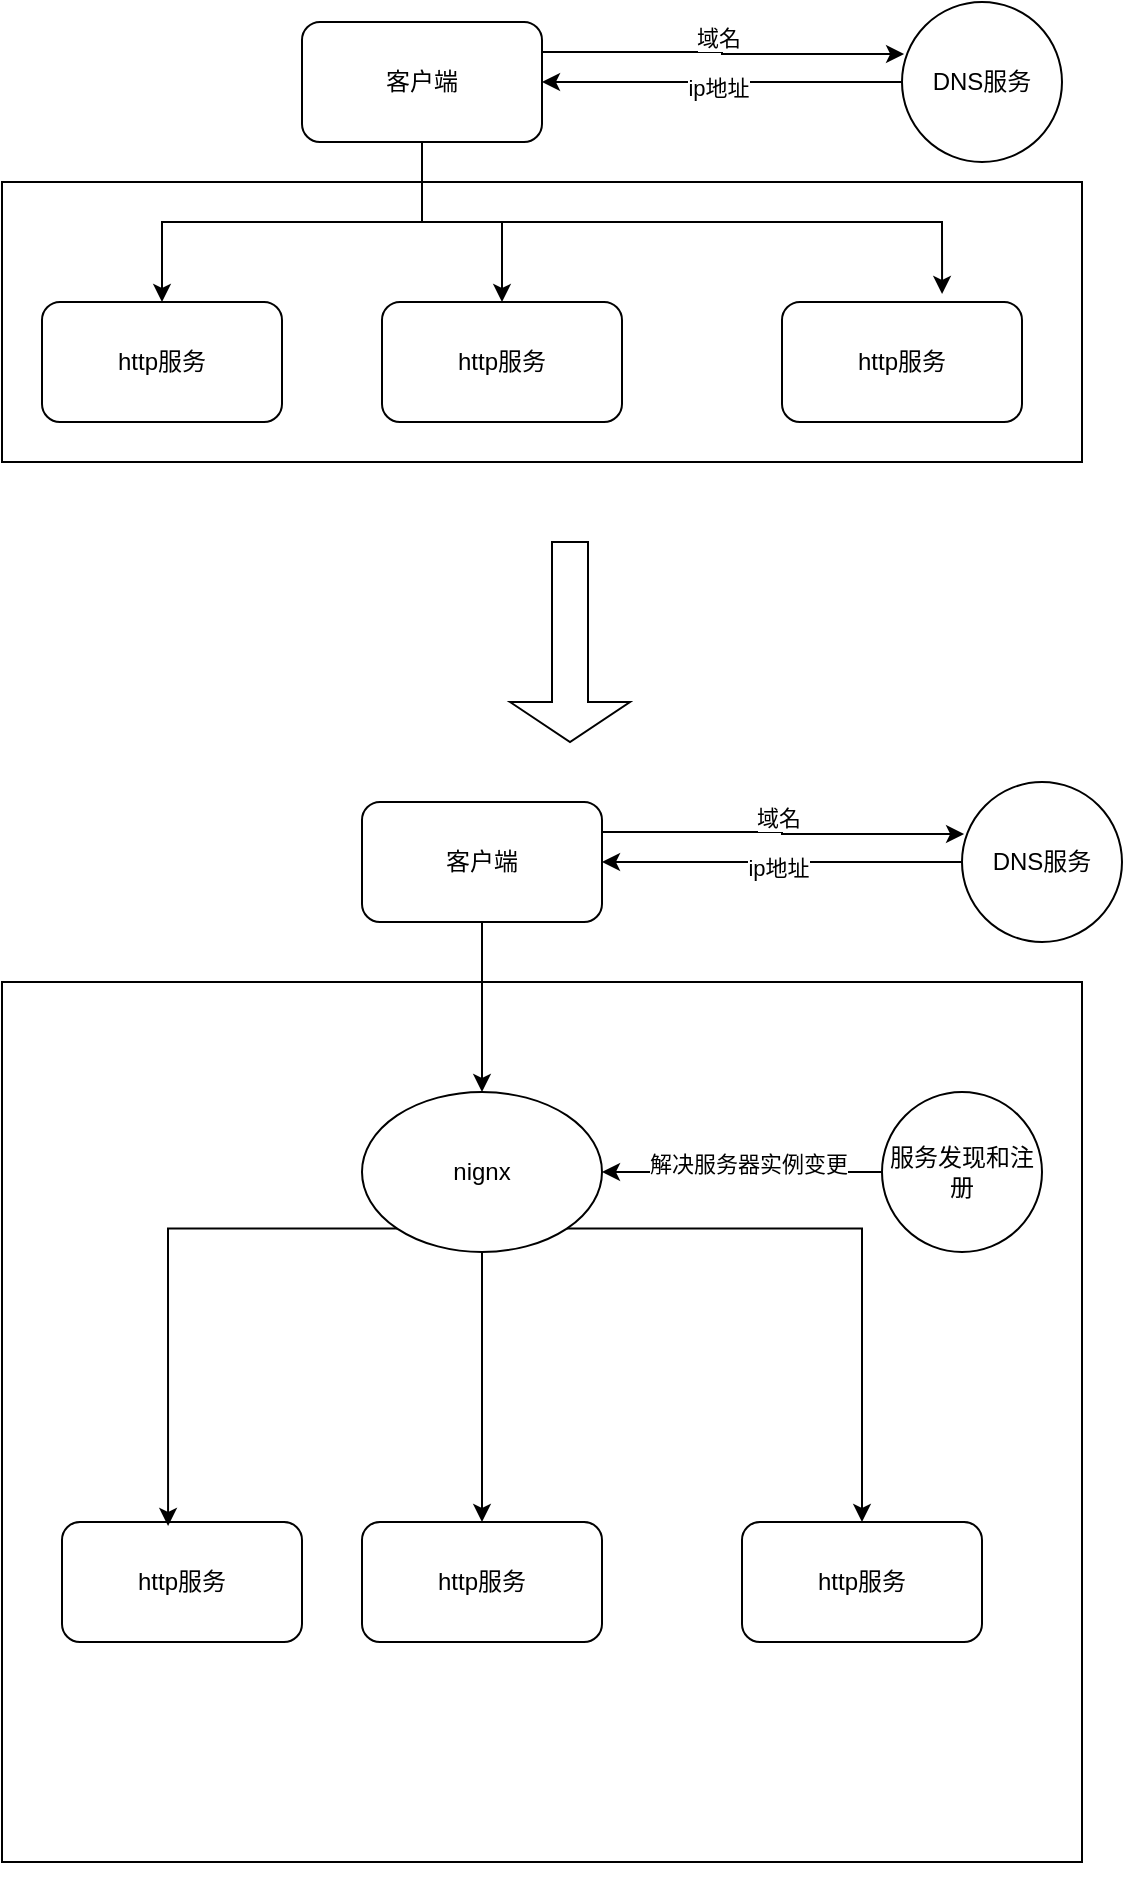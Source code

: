 <mxfile version="26.2.14">
  <diagram name="第 1 页" id="b7EzFCHtvw0tAJPuuEse">
    <mxGraphModel dx="1665" dy="743" grid="1" gridSize="10" guides="1" tooltips="1" connect="1" arrows="1" fold="1" page="1" pageScale="1" pageWidth="827" pageHeight="1169" math="0" shadow="0">
      <root>
        <mxCell id="0" />
        <mxCell id="1" parent="0" />
        <mxCell id="Q7_bOzMSXI59BR7U50IU-14" value="" style="rounded=0;whiteSpace=wrap;html=1;" vertex="1" parent="1">
          <mxGeometry x="130" y="130" width="540" height="140" as="geometry" />
        </mxCell>
        <mxCell id="Q7_bOzMSXI59BR7U50IU-10" style="edgeStyle=orthogonalEdgeStyle;rounded=0;orthogonalLoop=1;jettySize=auto;html=1;exitX=0.5;exitY=1;exitDx=0;exitDy=0;entryX=0.5;entryY=0;entryDx=0;entryDy=0;" edge="1" parent="1" source="Q7_bOzMSXI59BR7U50IU-1" target="Q7_bOzMSXI59BR7U50IU-7">
          <mxGeometry relative="1" as="geometry" />
        </mxCell>
        <mxCell id="Q7_bOzMSXI59BR7U50IU-11" style="edgeStyle=orthogonalEdgeStyle;rounded=0;orthogonalLoop=1;jettySize=auto;html=1;exitX=0.5;exitY=1;exitDx=0;exitDy=0;entryX=0.5;entryY=0;entryDx=0;entryDy=0;" edge="1" parent="1" source="Q7_bOzMSXI59BR7U50IU-1" target="Q7_bOzMSXI59BR7U50IU-8">
          <mxGeometry relative="1" as="geometry" />
        </mxCell>
        <mxCell id="Q7_bOzMSXI59BR7U50IU-1" value="客户端" style="rounded=1;whiteSpace=wrap;html=1;" vertex="1" parent="1">
          <mxGeometry x="280" y="50" width="120" height="60" as="geometry" />
        </mxCell>
        <mxCell id="Q7_bOzMSXI59BR7U50IU-5" style="edgeStyle=orthogonalEdgeStyle;rounded=0;orthogonalLoop=1;jettySize=auto;html=1;exitX=0;exitY=0.5;exitDx=0;exitDy=0;entryX=1;entryY=0.5;entryDx=0;entryDy=0;" edge="1" parent="1" source="Q7_bOzMSXI59BR7U50IU-2" target="Q7_bOzMSXI59BR7U50IU-1">
          <mxGeometry relative="1" as="geometry" />
        </mxCell>
        <mxCell id="Q7_bOzMSXI59BR7U50IU-6" value="ip地址" style="edgeLabel;html=1;align=center;verticalAlign=middle;resizable=0;points=[];" vertex="1" connectable="0" parent="Q7_bOzMSXI59BR7U50IU-5">
          <mxGeometry x="0.022" y="3" relative="1" as="geometry">
            <mxPoint as="offset" />
          </mxGeometry>
        </mxCell>
        <mxCell id="Q7_bOzMSXI59BR7U50IU-2" value="DNS服务" style="ellipse;whiteSpace=wrap;html=1;aspect=fixed;" vertex="1" parent="1">
          <mxGeometry x="580" y="40" width="80" height="80" as="geometry" />
        </mxCell>
        <mxCell id="Q7_bOzMSXI59BR7U50IU-3" style="edgeStyle=orthogonalEdgeStyle;rounded=0;orthogonalLoop=1;jettySize=auto;html=1;exitX=1;exitY=0.25;exitDx=0;exitDy=0;entryX=0.013;entryY=0.325;entryDx=0;entryDy=0;entryPerimeter=0;" edge="1" parent="1" source="Q7_bOzMSXI59BR7U50IU-1" target="Q7_bOzMSXI59BR7U50IU-2">
          <mxGeometry relative="1" as="geometry" />
        </mxCell>
        <mxCell id="Q7_bOzMSXI59BR7U50IU-4" value="域名" style="edgeLabel;html=1;align=center;verticalAlign=middle;resizable=0;points=[];" vertex="1" connectable="0" parent="Q7_bOzMSXI59BR7U50IU-3">
          <mxGeometry x="-0.033" y="7" relative="1" as="geometry">
            <mxPoint as="offset" />
          </mxGeometry>
        </mxCell>
        <mxCell id="Q7_bOzMSXI59BR7U50IU-7" value="http服务" style="rounded=1;whiteSpace=wrap;html=1;" vertex="1" parent="1">
          <mxGeometry x="150" y="190" width="120" height="60" as="geometry" />
        </mxCell>
        <mxCell id="Q7_bOzMSXI59BR7U50IU-8" value="http服务" style="rounded=1;whiteSpace=wrap;html=1;" vertex="1" parent="1">
          <mxGeometry x="320" y="190" width="120" height="60" as="geometry" />
        </mxCell>
        <mxCell id="Q7_bOzMSXI59BR7U50IU-9" value="http服务" style="rounded=1;whiteSpace=wrap;html=1;" vertex="1" parent="1">
          <mxGeometry x="520" y="190" width="120" height="60" as="geometry" />
        </mxCell>
        <mxCell id="Q7_bOzMSXI59BR7U50IU-12" style="edgeStyle=orthogonalEdgeStyle;rounded=0;orthogonalLoop=1;jettySize=auto;html=1;exitX=0.5;exitY=1;exitDx=0;exitDy=0;entryX=0.667;entryY=-0.067;entryDx=0;entryDy=0;entryPerimeter=0;" edge="1" parent="1" source="Q7_bOzMSXI59BR7U50IU-1" target="Q7_bOzMSXI59BR7U50IU-9">
          <mxGeometry relative="1" as="geometry" />
        </mxCell>
        <mxCell id="Q7_bOzMSXI59BR7U50IU-16" style="edgeStyle=orthogonalEdgeStyle;rounded=0;orthogonalLoop=1;jettySize=auto;html=1;exitX=0.5;exitY=1;exitDx=0;exitDy=0;" edge="1" parent="1" source="Q7_bOzMSXI59BR7U50IU-14" target="Q7_bOzMSXI59BR7U50IU-14">
          <mxGeometry relative="1" as="geometry" />
        </mxCell>
        <mxCell id="Q7_bOzMSXI59BR7U50IU-17" value="" style="shape=singleArrow;direction=south;whiteSpace=wrap;html=1;" vertex="1" parent="1">
          <mxGeometry x="384" y="310" width="60" height="100" as="geometry" />
        </mxCell>
        <mxCell id="Q7_bOzMSXI59BR7U50IU-18" value="" style="rounded=0;whiteSpace=wrap;html=1;" vertex="1" parent="1">
          <mxGeometry x="130" y="530" width="540" height="440" as="geometry" />
        </mxCell>
        <mxCell id="Q7_bOzMSXI59BR7U50IU-34" style="edgeStyle=orthogonalEdgeStyle;rounded=0;orthogonalLoop=1;jettySize=auto;html=1;exitX=0.5;exitY=1;exitDx=0;exitDy=0;entryX=0.5;entryY=0;entryDx=0;entryDy=0;" edge="1" parent="1" source="Q7_bOzMSXI59BR7U50IU-21" target="Q7_bOzMSXI59BR7U50IU-33">
          <mxGeometry relative="1" as="geometry" />
        </mxCell>
        <mxCell id="Q7_bOzMSXI59BR7U50IU-21" value="客户端" style="rounded=1;whiteSpace=wrap;html=1;" vertex="1" parent="1">
          <mxGeometry x="310" y="440" width="120" height="60" as="geometry" />
        </mxCell>
        <mxCell id="Q7_bOzMSXI59BR7U50IU-22" style="edgeStyle=orthogonalEdgeStyle;rounded=0;orthogonalLoop=1;jettySize=auto;html=1;exitX=0;exitY=0.5;exitDx=0;exitDy=0;entryX=1;entryY=0.5;entryDx=0;entryDy=0;" edge="1" parent="1" source="Q7_bOzMSXI59BR7U50IU-24" target="Q7_bOzMSXI59BR7U50IU-21">
          <mxGeometry relative="1" as="geometry" />
        </mxCell>
        <mxCell id="Q7_bOzMSXI59BR7U50IU-23" value="ip地址" style="edgeLabel;html=1;align=center;verticalAlign=middle;resizable=0;points=[];" vertex="1" connectable="0" parent="Q7_bOzMSXI59BR7U50IU-22">
          <mxGeometry x="0.022" y="3" relative="1" as="geometry">
            <mxPoint as="offset" />
          </mxGeometry>
        </mxCell>
        <mxCell id="Q7_bOzMSXI59BR7U50IU-24" value="DNS服务" style="ellipse;whiteSpace=wrap;html=1;aspect=fixed;" vertex="1" parent="1">
          <mxGeometry x="610" y="430" width="80" height="80" as="geometry" />
        </mxCell>
        <mxCell id="Q7_bOzMSXI59BR7U50IU-25" style="edgeStyle=orthogonalEdgeStyle;rounded=0;orthogonalLoop=1;jettySize=auto;html=1;exitX=1;exitY=0.25;exitDx=0;exitDy=0;entryX=0.013;entryY=0.325;entryDx=0;entryDy=0;entryPerimeter=0;" edge="1" parent="1" source="Q7_bOzMSXI59BR7U50IU-21" target="Q7_bOzMSXI59BR7U50IU-24">
          <mxGeometry relative="1" as="geometry" />
        </mxCell>
        <mxCell id="Q7_bOzMSXI59BR7U50IU-26" value="域名" style="edgeLabel;html=1;align=center;verticalAlign=middle;resizable=0;points=[];" vertex="1" connectable="0" parent="Q7_bOzMSXI59BR7U50IU-25">
          <mxGeometry x="-0.033" y="7" relative="1" as="geometry">
            <mxPoint as="offset" />
          </mxGeometry>
        </mxCell>
        <mxCell id="Q7_bOzMSXI59BR7U50IU-27" value="http服务" style="rounded=1;whiteSpace=wrap;html=1;" vertex="1" parent="1">
          <mxGeometry x="160" y="800" width="120" height="60" as="geometry" />
        </mxCell>
        <mxCell id="Q7_bOzMSXI59BR7U50IU-28" value="http服务" style="rounded=1;whiteSpace=wrap;html=1;" vertex="1" parent="1">
          <mxGeometry x="310" y="800" width="120" height="60" as="geometry" />
        </mxCell>
        <mxCell id="Q7_bOzMSXI59BR7U50IU-29" value="http服务" style="rounded=1;whiteSpace=wrap;html=1;" vertex="1" parent="1">
          <mxGeometry x="500" y="800" width="120" height="60" as="geometry" />
        </mxCell>
        <mxCell id="Q7_bOzMSXI59BR7U50IU-31" style="edgeStyle=orthogonalEdgeStyle;rounded=0;orthogonalLoop=1;jettySize=auto;html=1;exitX=0.5;exitY=1;exitDx=0;exitDy=0;" edge="1" parent="1" source="Q7_bOzMSXI59BR7U50IU-18" target="Q7_bOzMSXI59BR7U50IU-18">
          <mxGeometry relative="1" as="geometry" />
        </mxCell>
        <mxCell id="Q7_bOzMSXI59BR7U50IU-35" style="edgeStyle=orthogonalEdgeStyle;rounded=0;orthogonalLoop=1;jettySize=auto;html=1;exitX=0.5;exitY=1;exitDx=0;exitDy=0;entryX=0.5;entryY=0;entryDx=0;entryDy=0;" edge="1" parent="1" source="Q7_bOzMSXI59BR7U50IU-33" target="Q7_bOzMSXI59BR7U50IU-28">
          <mxGeometry relative="1" as="geometry" />
        </mxCell>
        <mxCell id="Q7_bOzMSXI59BR7U50IU-39" style="edgeStyle=orthogonalEdgeStyle;rounded=0;orthogonalLoop=1;jettySize=auto;html=1;exitX=1;exitY=1;exitDx=0;exitDy=0;" edge="1" parent="1" source="Q7_bOzMSXI59BR7U50IU-33" target="Q7_bOzMSXI59BR7U50IU-29">
          <mxGeometry relative="1" as="geometry" />
        </mxCell>
        <mxCell id="Q7_bOzMSXI59BR7U50IU-33" value="nignx" style="ellipse;whiteSpace=wrap;html=1;" vertex="1" parent="1">
          <mxGeometry x="310" y="585" width="120" height="80" as="geometry" />
        </mxCell>
        <mxCell id="Q7_bOzMSXI59BR7U50IU-38" style="edgeStyle=orthogonalEdgeStyle;rounded=0;orthogonalLoop=1;jettySize=auto;html=1;exitX=0;exitY=1;exitDx=0;exitDy=0;entryX=0.442;entryY=0.033;entryDx=0;entryDy=0;entryPerimeter=0;" edge="1" parent="1" source="Q7_bOzMSXI59BR7U50IU-33" target="Q7_bOzMSXI59BR7U50IU-27">
          <mxGeometry relative="1" as="geometry" />
        </mxCell>
        <mxCell id="Q7_bOzMSXI59BR7U50IU-41" style="edgeStyle=orthogonalEdgeStyle;rounded=0;orthogonalLoop=1;jettySize=auto;html=1;exitX=0;exitY=0.5;exitDx=0;exitDy=0;entryX=1;entryY=0.5;entryDx=0;entryDy=0;" edge="1" parent="1" source="Q7_bOzMSXI59BR7U50IU-40" target="Q7_bOzMSXI59BR7U50IU-33">
          <mxGeometry relative="1" as="geometry" />
        </mxCell>
        <mxCell id="Q7_bOzMSXI59BR7U50IU-42" value="解决服务器实例变更" style="edgeLabel;html=1;align=center;verticalAlign=middle;resizable=0;points=[];" vertex="1" connectable="0" parent="Q7_bOzMSXI59BR7U50IU-41">
          <mxGeometry x="-0.043" y="-4" relative="1" as="geometry">
            <mxPoint as="offset" />
          </mxGeometry>
        </mxCell>
        <mxCell id="Q7_bOzMSXI59BR7U50IU-40" value="服务发现和注册" style="ellipse;whiteSpace=wrap;html=1;aspect=fixed;" vertex="1" parent="1">
          <mxGeometry x="570" y="585" width="80" height="80" as="geometry" />
        </mxCell>
      </root>
    </mxGraphModel>
  </diagram>
</mxfile>
